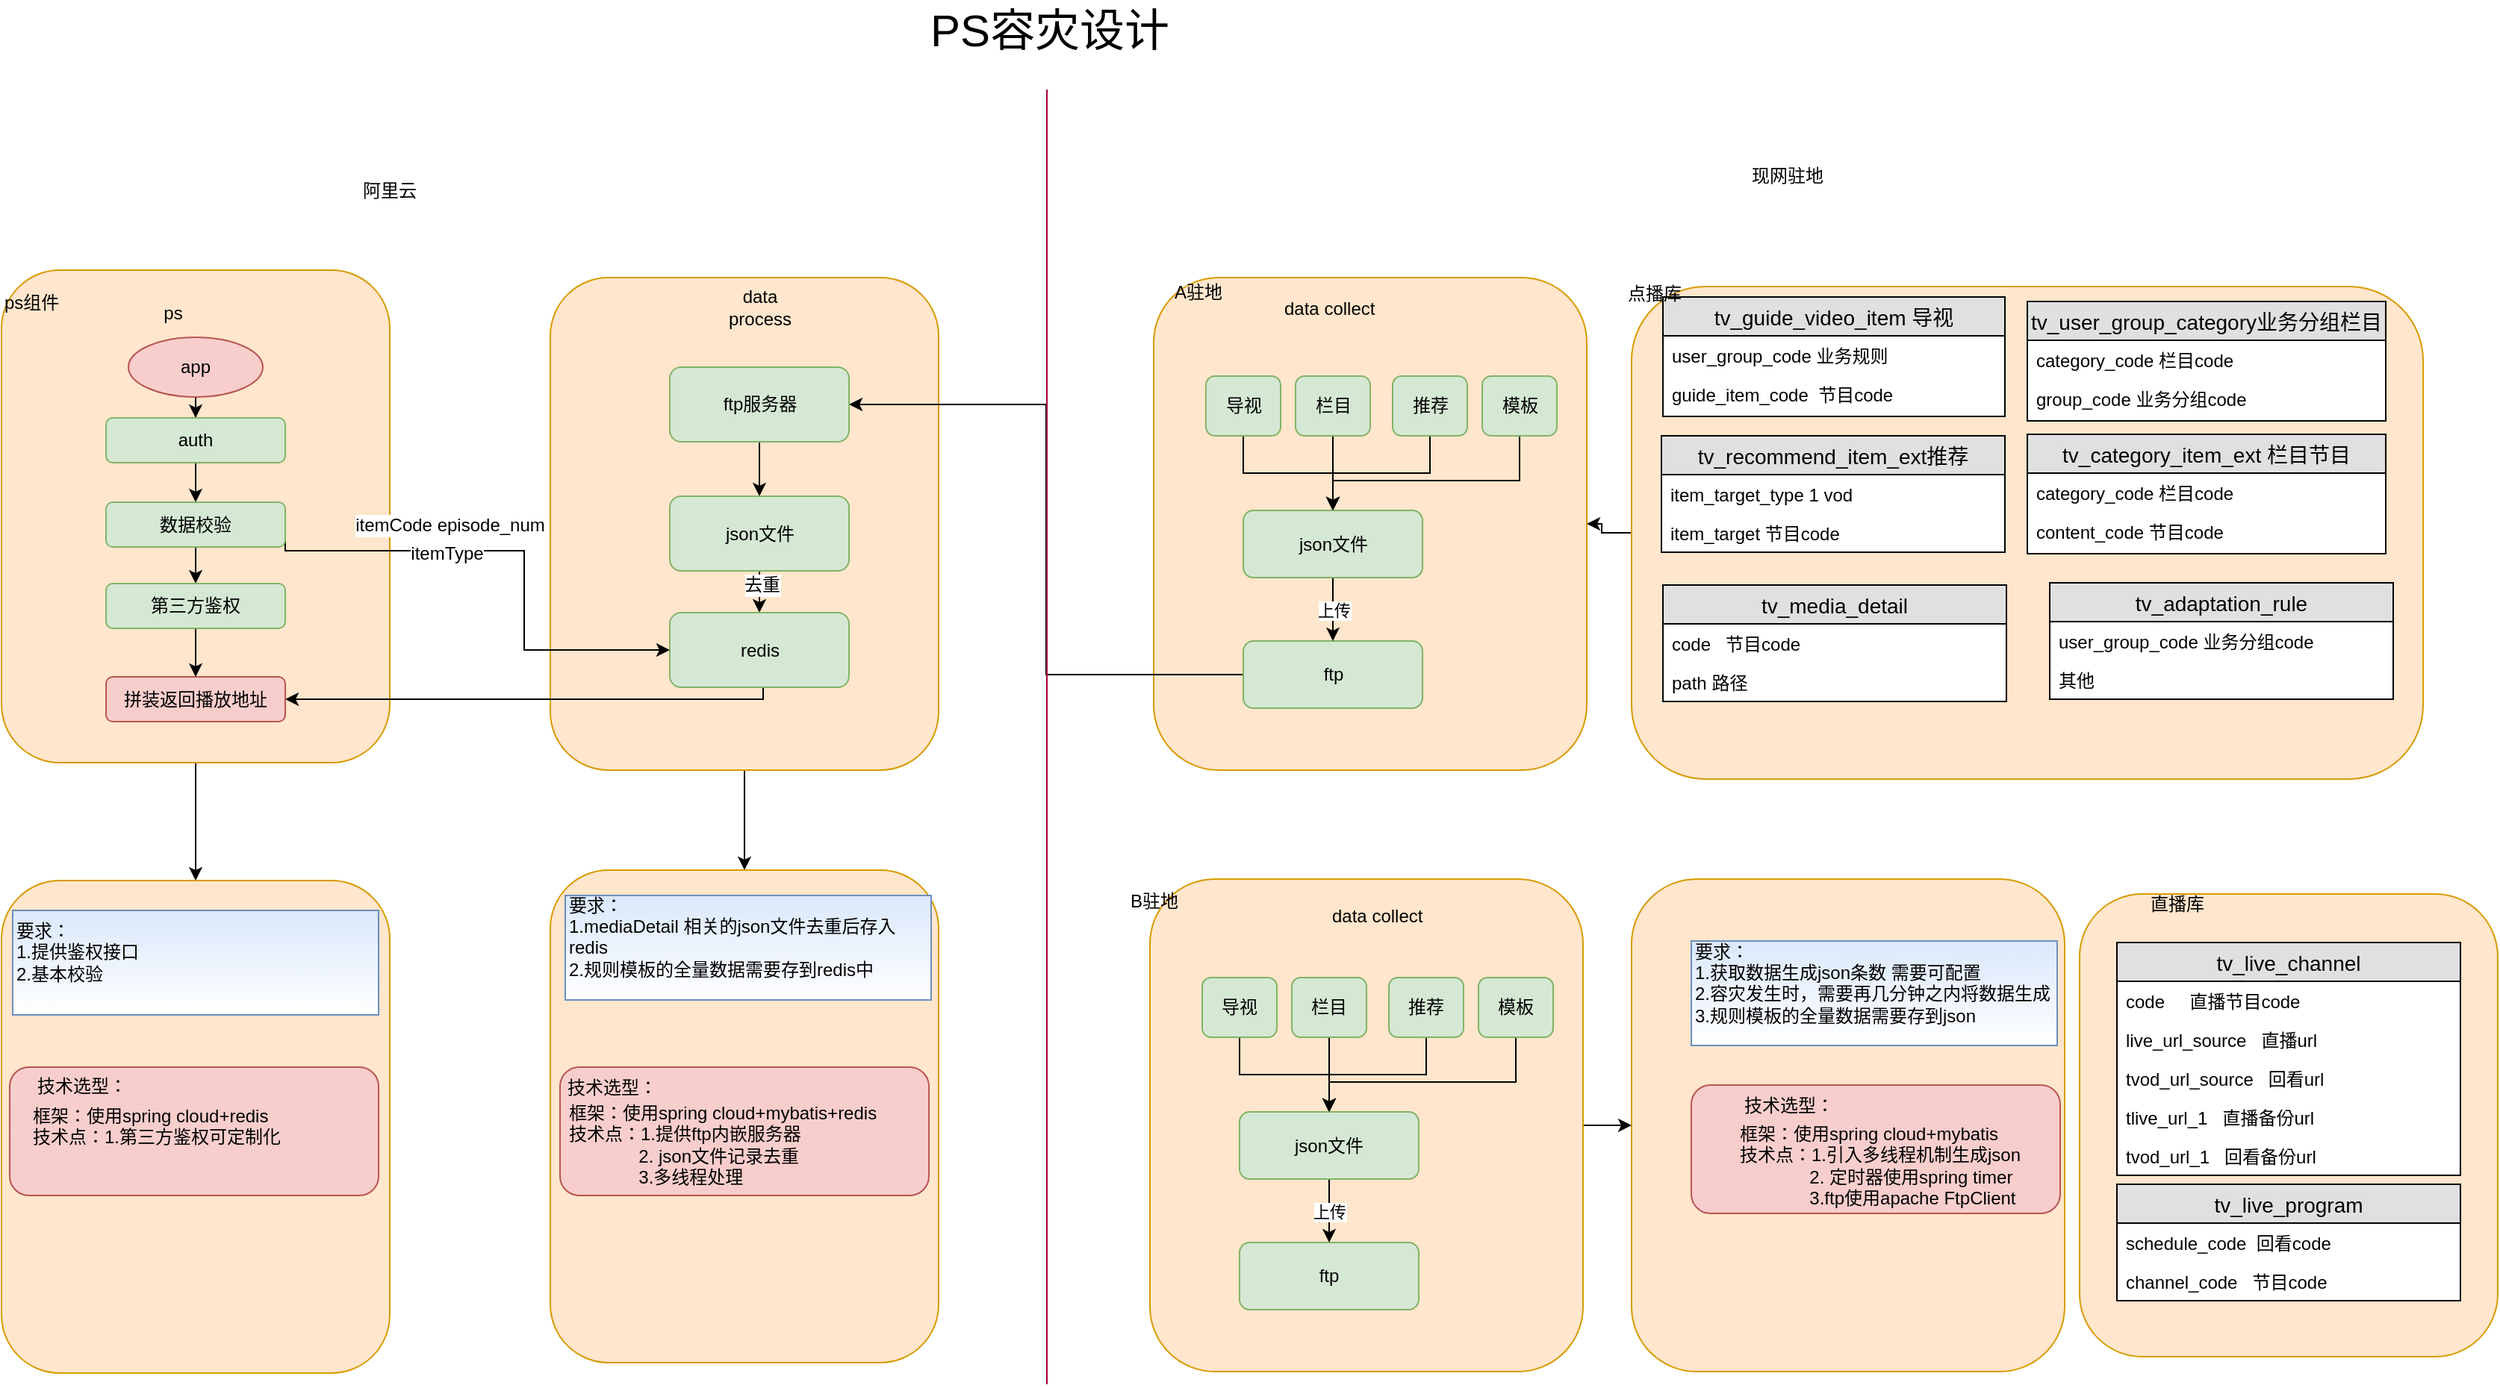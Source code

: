 <mxfile version="10.8.5" type="github"><diagram id="1MIwfOUSFXdBa6dE3gNC" name="Page-1"><mxGraphModel dx="1398" dy="1925" grid="1" gridSize="10" guides="1" tooltips="1" connect="1" arrows="1" fold="1" page="1" pageScale="1" pageWidth="827" pageHeight="1169" math="0" shadow="0"><root><mxCell id="0"/><mxCell id="1" parent="0"/><mxCell id="s4lPzn46mRGyG1zt1KZH-1" style="edgeStyle=orthogonalEdgeStyle;rounded=0;orthogonalLoop=1;jettySize=auto;html=1;entryX=0.5;entryY=0;entryDx=0;entryDy=0;" parent="1" source="jqG08aZkRjdUqQ_b-6PP-2" target="jqG08aZkRjdUqQ_b-6PP-47" edge="1"><mxGeometry relative="1" as="geometry"/></mxCell><mxCell id="jqG08aZkRjdUqQ_b-6PP-2" value="" style="rounded=1;whiteSpace=wrap;html=1;fillColor=#ffe6cc;strokeColor=#d79b00;" parent="1" vertex="1"><mxGeometry x="367.5" y="36" width="260" height="330" as="geometry"/></mxCell><mxCell id="jqG08aZkRjdUqQ_b-6PP-47" value="" style="rounded=1;whiteSpace=wrap;html=1;fillColor=#ffe6cc;strokeColor=#d79b00;" parent="1" vertex="1"><mxGeometry x="367.5" y="433" width="260" height="330" as="geometry"/></mxCell><mxCell id="jqG08aZkRjdUqQ_b-6PP-3" value="" style="rounded=1;whiteSpace=wrap;html=1;fillColor=#ffe6cc;strokeColor=#d79b00;" parent="1" vertex="1"><mxGeometry x="771.5" y="36" width="290" height="330" as="geometry"/></mxCell><mxCell id="jqG08aZkRjdUqQ_b-6PP-99" value="" style="rounded=1;whiteSpace=wrap;html=1;fillColor=#ffe6cc;strokeColor=#d79b00;labelBackgroundColor=#ffffff;" parent="1" vertex="1"><mxGeometry x="1091.5" y="439" width="290" height="330" as="geometry"/></mxCell><mxCell id="Et1Cw8b0PFlMUGfnLnZN-2" value="" style="edgeStyle=orthogonalEdgeStyle;rounded=0;orthogonalLoop=1;jettySize=auto;html=1;" parent="1" source="jqG08aZkRjdUqQ_b-6PP-45" target="jqG08aZkRjdUqQ_b-6PP-3" edge="1"><mxGeometry relative="1" as="geometry"/></mxCell><mxCell id="jqG08aZkRjdUqQ_b-6PP-45" value="" style="rounded=1;whiteSpace=wrap;html=1;fillColor=#ffe6cc;strokeColor=#d79b00;" parent="1" vertex="1"><mxGeometry x="1091.5" y="42" width="530" height="330" as="geometry"/></mxCell><mxCell id="jqG08aZkRjdUqQ_b-6PP-50" value="" style="edgeStyle=orthogonalEdgeStyle;rounded=0;orthogonalLoop=1;jettySize=auto;html=1;" parent="1" source="jqG08aZkRjdUqQ_b-6PP-4" target="jqG08aZkRjdUqQ_b-6PP-49" edge="1"><mxGeometry relative="1" as="geometry"/></mxCell><mxCell id="jqG08aZkRjdUqQ_b-6PP-4" value="" style="rounded=1;whiteSpace=wrap;html=1;fillColor=#ffe6cc;strokeColor=#d79b00;" parent="1" vertex="1"><mxGeometry y="31" width="260" height="330" as="geometry"/></mxCell><mxCell id="jqG08aZkRjdUqQ_b-6PP-49" value="" style="rounded=1;whiteSpace=wrap;html=1;fillColor=#ffe6cc;strokeColor=#d79b00;" parent="1" vertex="1"><mxGeometry y="440" width="260" height="330" as="geometry"/></mxCell><mxCell id="jqG08aZkRjdUqQ_b-6PP-22" style="edgeStyle=orthogonalEdgeStyle;rounded=0;orthogonalLoop=1;jettySize=auto;html=1;entryX=1;entryY=0.5;entryDx=0;entryDy=0;" parent="1" source="jqG08aZkRjdUqQ_b-6PP-5" target="jqG08aZkRjdUqQ_b-6PP-6" edge="1"><mxGeometry relative="1" as="geometry"/></mxCell><mxCell id="jqG08aZkRjdUqQ_b-6PP-5" value="ftp" style="rounded=1;whiteSpace=wrap;html=1;fillColor=#d5e8d4;strokeColor=#82b366;" parent="1" vertex="1"><mxGeometry x="831.5" y="279.5" width="120" height="45" as="geometry"/></mxCell><mxCell id="jqG08aZkRjdUqQ_b-6PP-16" value="" style="edgeStyle=orthogonalEdgeStyle;rounded=0;orthogonalLoop=1;jettySize=auto;html=1;" parent="1" source="jqG08aZkRjdUqQ_b-6PP-6" target="jqG08aZkRjdUqQ_b-6PP-15" edge="1"><mxGeometry relative="1" as="geometry"/></mxCell><mxCell id="jqG08aZkRjdUqQ_b-6PP-6" value="ftp服务器" style="rounded=1;whiteSpace=wrap;html=1;fillColor=#d5e8d4;strokeColor=#82b366;" parent="1" vertex="1"><mxGeometry x="447.5" y="96" width="120" height="50" as="geometry"/></mxCell><mxCell id="jqG08aZkRjdUqQ_b-6PP-19" value="" style="edgeStyle=orthogonalEdgeStyle;rounded=0;orthogonalLoop=1;jettySize=auto;html=1;" parent="1" source="jqG08aZkRjdUqQ_b-6PP-15" target="jqG08aZkRjdUqQ_b-6PP-11" edge="1"><mxGeometry relative="1" as="geometry"/></mxCell><mxCell id="Et1Cw8b0PFlMUGfnLnZN-16" value="去重" style="text;html=1;resizable=0;points=[];align=center;verticalAlign=middle;labelBackgroundColor=#ffffff;" parent="jqG08aZkRjdUqQ_b-6PP-19" vertex="1" connectable="0"><mxGeometry x="0.114" y="-2" relative="1" as="geometry"><mxPoint x="-1" y="-2" as="offset"/></mxGeometry></mxCell><mxCell id="jqG08aZkRjdUqQ_b-6PP-15" value="json文件" style="rounded=1;whiteSpace=wrap;html=1;fillColor=#d5e8d4;strokeColor=#82b366;" parent="1" vertex="1"><mxGeometry x="447.5" y="182.5" width="120" height="50" as="geometry"/></mxCell><mxCell id="Et1Cw8b0PFlMUGfnLnZN-28" style="edgeStyle=orthogonalEdgeStyle;rounded=0;orthogonalLoop=1;jettySize=auto;html=1;entryX=1;entryY=0.5;entryDx=0;entryDy=0;" parent="1" source="jqG08aZkRjdUqQ_b-6PP-11" target="Et1Cw8b0PFlMUGfnLnZN-26" edge="1"><mxGeometry relative="1" as="geometry"><Array as="points"><mxPoint x="510" y="319"/></Array></mxGeometry></mxCell><mxCell id="jqG08aZkRjdUqQ_b-6PP-11" value="redis" style="rounded=1;whiteSpace=wrap;html=1;fillColor=#d5e8d4;strokeColor=#82b366;" parent="1" vertex="1"><mxGeometry x="447.5" y="260.5" width="120" height="50" as="geometry"/></mxCell><mxCell id="jqG08aZkRjdUqQ_b-6PP-8" value="data process" style="text;html=1;strokeColor=none;fillColor=none;align=center;verticalAlign=middle;whiteSpace=wrap;rounded=0;" parent="1" vertex="1"><mxGeometry x="477.5" y="46" width="60" height="20" as="geometry"/></mxCell><mxCell id="jqG08aZkRjdUqQ_b-6PP-9" value="A驻地" style="text;html=1;strokeColor=none;fillColor=none;align=center;verticalAlign=middle;whiteSpace=wrap;rounded=0;" parent="1" vertex="1"><mxGeometry x="763.5" y="36" width="75" height="20" as="geometry"/></mxCell><mxCell id="jqG08aZkRjdUqQ_b-6PP-10" value="ps" style="text;html=1;strokeColor=none;fillColor=none;align=center;verticalAlign=middle;whiteSpace=wrap;rounded=0;" parent="1" vertex="1"><mxGeometry x="90" y="50" width="50" height="20" as="geometry"/></mxCell><mxCell id="jqG08aZkRjdUqQ_b-6PP-27" style="edgeStyle=orthogonalEdgeStyle;rounded=0;orthogonalLoop=1;jettySize=auto;html=1;" parent="1" source="jqG08aZkRjdUqQ_b-6PP-23" target="jqG08aZkRjdUqQ_b-6PP-26" edge="1"><mxGeometry relative="1" as="geometry"/></mxCell><mxCell id="jqG08aZkRjdUqQ_b-6PP-23" value="导视" style="rounded=1;whiteSpace=wrap;html=1;fillColor=#d5e8d4;strokeColor=#82b366;" parent="1" vertex="1"><mxGeometry x="806.5" y="102" width="50" height="40" as="geometry"/></mxCell><mxCell id="jqG08aZkRjdUqQ_b-6PP-28" value="" style="edgeStyle=orthogonalEdgeStyle;rounded=0;orthogonalLoop=1;jettySize=auto;html=1;" parent="1" source="jqG08aZkRjdUqQ_b-6PP-24" target="jqG08aZkRjdUqQ_b-6PP-26" edge="1"><mxGeometry relative="1" as="geometry"/></mxCell><mxCell id="jqG08aZkRjdUqQ_b-6PP-24" value="栏目" style="rounded=1;whiteSpace=wrap;html=1;fillColor=#d5e8d4;strokeColor=#82b366;" parent="1" vertex="1"><mxGeometry x="866.5" y="102" width="50" height="40" as="geometry"/></mxCell><mxCell id="jqG08aZkRjdUqQ_b-6PP-29" style="edgeStyle=orthogonalEdgeStyle;rounded=0;orthogonalLoop=1;jettySize=auto;html=1;entryX=0.5;entryY=0;entryDx=0;entryDy=0;" parent="1" source="jqG08aZkRjdUqQ_b-6PP-25" target="jqG08aZkRjdUqQ_b-6PP-26" edge="1"><mxGeometry relative="1" as="geometry"/></mxCell><mxCell id="jqG08aZkRjdUqQ_b-6PP-25" value="推荐" style="rounded=1;whiteSpace=wrap;html=1;fillColor=#d5e8d4;strokeColor=#82b366;" parent="1" vertex="1"><mxGeometry x="931.5" y="102" width="50" height="40" as="geometry"/></mxCell><mxCell id="jqG08aZkRjdUqQ_b-6PP-34" value="上传" style="edgeStyle=orthogonalEdgeStyle;rounded=0;orthogonalLoop=1;jettySize=auto;html=1;entryX=0.5;entryY=0;entryDx=0;entryDy=0;" parent="1" source="jqG08aZkRjdUqQ_b-6PP-26" target="jqG08aZkRjdUqQ_b-6PP-5" edge="1"><mxGeometry relative="1" as="geometry"/></mxCell><mxCell id="jqG08aZkRjdUqQ_b-6PP-26" value="json文件" style="rounded=1;whiteSpace=wrap;html=1;fillColor=#d5e8d4;strokeColor=#82b366;" parent="1" vertex="1"><mxGeometry x="831.5" y="192" width="120" height="45" as="geometry"/></mxCell><mxCell id="jqG08aZkRjdUqQ_b-6PP-41" style="edgeStyle=orthogonalEdgeStyle;rounded=0;orthogonalLoop=1;jettySize=auto;html=1;" parent="1" source="jqG08aZkRjdUqQ_b-6PP-38" target="jqG08aZkRjdUqQ_b-6PP-40" edge="1"><mxGeometry relative="1" as="geometry"/></mxCell><mxCell id="jqG08aZkRjdUqQ_b-6PP-38" value="app" style="ellipse;whiteSpace=wrap;html=1;fillColor=#f8cecc;strokeColor=#b85450;" parent="1" vertex="1"><mxGeometry x="85" y="76" width="90" height="40" as="geometry"/></mxCell><mxCell id="Et1Cw8b0PFlMUGfnLnZN-24" value="" style="edgeStyle=orthogonalEdgeStyle;rounded=0;orthogonalLoop=1;jettySize=auto;html=1;" parent="1" source="jqG08aZkRjdUqQ_b-6PP-40" target="Et1Cw8b0PFlMUGfnLnZN-23" edge="1"><mxGeometry relative="1" as="geometry"/></mxCell><mxCell id="jqG08aZkRjdUqQ_b-6PP-40" value="auth" style="rounded=1;whiteSpace=wrap;html=1;fillColor=#d5e8d4;strokeColor=#82b366;" parent="1" vertex="1"><mxGeometry x="70" y="130" width="120" height="30" as="geometry"/></mxCell><mxCell id="Et1Cw8b0PFlMUGfnLnZN-25" value="" style="edgeStyle=orthogonalEdgeStyle;rounded=0;orthogonalLoop=1;jettySize=auto;html=1;entryX=0;entryY=0.5;entryDx=0;entryDy=0;exitX=1;exitY=0.5;exitDx=0;exitDy=0;" parent="1" source="Et1Cw8b0PFlMUGfnLnZN-23" target="jqG08aZkRjdUqQ_b-6PP-11" edge="1"><mxGeometry relative="1" as="geometry"><Array as="points"><mxPoint x="350" y="219"/></Array></mxGeometry></mxCell><mxCell id="Et1Cw8b0PFlMUGfnLnZN-29" value="itemCode&amp;nbsp;&lt;span&gt;episode_num&lt;/span&gt;" style="text;html=1;resizable=0;points=[];align=center;verticalAlign=middle;labelBackgroundColor=#ffffff;" parent="Et1Cw8b0PFlMUGfnLnZN-25" vertex="1" connectable="0"><mxGeometry x="-0.255" y="-2" relative="1" as="geometry"><mxPoint y="-19.5" as="offset"/></mxGeometry></mxCell><mxCell id="Et1Cw8b0PFlMUGfnLnZN-37" value="itemType" style="text;html=1;resizable=0;points=[];align=center;verticalAlign=middle;labelBackgroundColor=#ffffff;" parent="Et1Cw8b0PFlMUGfnLnZN-25" vertex="1" connectable="0"><mxGeometry x="-0.268" y="-2" relative="1" as="geometry"><mxPoint as="offset"/></mxGeometry></mxCell><mxCell id="Et1Cw8b0PFlMUGfnLnZN-35" style="edgeStyle=orthogonalEdgeStyle;rounded=0;orthogonalLoop=1;jettySize=auto;html=1;entryX=0.5;entryY=0;entryDx=0;entryDy=0;" parent="1" source="Et1Cw8b0PFlMUGfnLnZN-23" target="Et1Cw8b0PFlMUGfnLnZN-33" edge="1"><mxGeometry relative="1" as="geometry"/></mxCell><mxCell id="Et1Cw8b0PFlMUGfnLnZN-23" value="数据校验" style="rounded=1;whiteSpace=wrap;html=1;fillColor=#d5e8d4;strokeColor=#82b366;" parent="1" vertex="1"><mxGeometry x="70" y="186.5" width="120" height="30" as="geometry"/></mxCell><mxCell id="Et1Cw8b0PFlMUGfnLnZN-26" value="拼装返回播放地址" style="rounded=1;whiteSpace=wrap;html=1;fillColor=#f8cecc;strokeColor=#b85450;" parent="1" vertex="1"><mxGeometry x="70" y="303.5" width="120" height="30" as="geometry"/></mxCell><mxCell id="jqG08aZkRjdUqQ_b-6PP-44" style="edgeStyle=orthogonalEdgeStyle;rounded=0;orthogonalLoop=1;jettySize=auto;html=1;" parent="1" source="jqG08aZkRjdUqQ_b-6PP-43" edge="1"><mxGeometry relative="1" as="geometry"><mxPoint x="891.5" y="192" as="targetPoint"/><Array as="points"><mxPoint x="1016.5" y="172"/><mxPoint x="891.5" y="172"/></Array></mxGeometry></mxCell><mxCell id="jqG08aZkRjdUqQ_b-6PP-43" value="模板" style="rounded=1;whiteSpace=wrap;html=1;fillColor=#d5e8d4;strokeColor=#82b366;" parent="1" vertex="1"><mxGeometry x="991.5" y="102" width="50" height="40" as="geometry"/></mxCell><mxCell id="jqG08aZkRjdUqQ_b-6PP-53" value="&lt;pre&gt;&lt;br&gt;&lt;/pre&gt;" style="text;html=1;strokeColor=none;fillColor=none;align=center;verticalAlign=middle;whiteSpace=wrap;rounded=0;" parent="1" vertex="1"><mxGeometry x="1206.5" y="102" width="40" height="20" as="geometry"/></mxCell><mxCell id="jqG08aZkRjdUqQ_b-6PP-57" value="tv_guide_video_item 导视" style="swimlane;fontStyle=0;childLayout=stackLayout;horizontal=1;startSize=26;fillColor=#e0e0e0;horizontalStack=0;resizeParent=1;resizeParentMax=0;resizeLast=0;collapsible=1;marginBottom=0;swimlaneFillColor=#ffffff;align=center;fontSize=14;" parent="1" vertex="1"><mxGeometry x="1112.5" y="49" width="229" height="80" as="geometry"/></mxCell><mxCell id="jqG08aZkRjdUqQ_b-6PP-58" value="user_group_code 业务规则" style="text;strokeColor=none;fillColor=none;spacingLeft=4;spacingRight=4;overflow=hidden;rotatable=0;points=[[0,0.5],[1,0.5]];portConstraint=eastwest;fontSize=12;" parent="jqG08aZkRjdUqQ_b-6PP-57" vertex="1"><mxGeometry y="26" width="229" height="26" as="geometry"/></mxCell><mxCell id="jqG08aZkRjdUqQ_b-6PP-59" value="guide_item_code  节目code" style="text;strokeColor=none;fillColor=none;spacingLeft=4;spacingRight=4;overflow=hidden;rotatable=0;points=[[0,0.5],[1,0.5]];portConstraint=eastwest;fontSize=12;" parent="jqG08aZkRjdUqQ_b-6PP-57" vertex="1"><mxGeometry y="52" width="229" height="28" as="geometry"/></mxCell><mxCell id="jqG08aZkRjdUqQ_b-6PP-83" value="tv_recommend_item_ext推荐" style="swimlane;fontStyle=0;childLayout=stackLayout;horizontal=1;startSize=26;fillColor=#e0e0e0;horizontalStack=0;resizeParent=1;resizeParentMax=0;resizeLast=0;collapsible=1;marginBottom=0;swimlaneFillColor=#ffffff;align=center;fontSize=14;" parent="1" vertex="1"><mxGeometry x="1111.5" y="142" width="230" height="78" as="geometry"/></mxCell><mxCell id="jqG08aZkRjdUqQ_b-6PP-84" value="item_target_type 1 vod" style="text;strokeColor=none;fillColor=none;spacingLeft=4;spacingRight=4;overflow=hidden;rotatable=0;points=[[0,0.5],[1,0.5]];portConstraint=eastwest;fontSize=12;" parent="jqG08aZkRjdUqQ_b-6PP-83" vertex="1"><mxGeometry y="26" width="230" height="26" as="geometry"/></mxCell><mxCell id="jqG08aZkRjdUqQ_b-6PP-85" value="item_target 节目code" style="text;strokeColor=none;fillColor=none;spacingLeft=4;spacingRight=4;overflow=hidden;rotatable=0;points=[[0,0.5],[1,0.5]];portConstraint=eastwest;fontSize=12;" parent="jqG08aZkRjdUqQ_b-6PP-83" vertex="1"><mxGeometry y="52" width="230" height="26" as="geometry"/></mxCell><mxCell id="jqG08aZkRjdUqQ_b-6PP-87" value="tv_user_group_category业务分组栏目" style="swimlane;fontStyle=0;childLayout=stackLayout;horizontal=1;startSize=26;fillColor=#e0e0e0;horizontalStack=0;resizeParent=1;resizeParentMax=0;resizeLast=0;collapsible=1;marginBottom=0;swimlaneFillColor=#ffffff;align=center;fontSize=14;" parent="1" vertex="1"><mxGeometry x="1356.5" y="52" width="240" height="80" as="geometry"/></mxCell><mxCell id="jqG08aZkRjdUqQ_b-6PP-88" value="category_code 栏目code" style="text;strokeColor=none;fillColor=none;spacingLeft=4;spacingRight=4;overflow=hidden;rotatable=0;points=[[0,0.5],[1,0.5]];portConstraint=eastwest;fontSize=12;" parent="jqG08aZkRjdUqQ_b-6PP-87" vertex="1"><mxGeometry y="26" width="240" height="26" as="geometry"/></mxCell><mxCell id="jqG08aZkRjdUqQ_b-6PP-89" value="group_code 业务分组code" style="text;strokeColor=none;fillColor=none;spacingLeft=4;spacingRight=4;overflow=hidden;rotatable=0;points=[[0,0.5],[1,0.5]];portConstraint=eastwest;fontSize=12;" parent="jqG08aZkRjdUqQ_b-6PP-87" vertex="1"><mxGeometry y="52" width="240" height="28" as="geometry"/></mxCell><mxCell id="jqG08aZkRjdUqQ_b-6PP-90" value="tv_category_item_ext 栏目节目" style="swimlane;fontStyle=0;childLayout=stackLayout;horizontal=1;startSize=26;fillColor=#e0e0e0;horizontalStack=0;resizeParent=1;resizeParentMax=0;resizeLast=0;collapsible=1;marginBottom=0;swimlaneFillColor=#ffffff;align=center;fontSize=14;" parent="1" vertex="1"><mxGeometry x="1356.5" y="141" width="240" height="80" as="geometry"/></mxCell><mxCell id="jqG08aZkRjdUqQ_b-6PP-91" value="category_code 栏目code" style="text;strokeColor=none;fillColor=none;spacingLeft=4;spacingRight=4;overflow=hidden;rotatable=0;points=[[0,0.5],[1,0.5]];portConstraint=eastwest;fontSize=12;" parent="jqG08aZkRjdUqQ_b-6PP-90" vertex="1"><mxGeometry y="26" width="240" height="26" as="geometry"/></mxCell><mxCell id="jqG08aZkRjdUqQ_b-6PP-92" value="content_code 节目code" style="text;strokeColor=none;fillColor=none;spacingLeft=4;spacingRight=4;overflow=hidden;rotatable=0;points=[[0,0.5],[1,0.5]];portConstraint=eastwest;fontSize=12;" parent="jqG08aZkRjdUqQ_b-6PP-90" vertex="1"><mxGeometry y="52" width="240" height="28" as="geometry"/></mxCell><mxCell id="jqG08aZkRjdUqQ_b-6PP-93" value="tv_media_detail" style="swimlane;fontStyle=0;childLayout=stackLayout;horizontal=1;startSize=26;fillColor=#e0e0e0;horizontalStack=0;resizeParent=1;resizeParentMax=0;resizeLast=0;collapsible=1;marginBottom=0;swimlaneFillColor=#ffffff;align=center;fontSize=14;" parent="1" vertex="1"><mxGeometry x="1112.5" y="242" width="230" height="78" as="geometry"/></mxCell><mxCell id="jqG08aZkRjdUqQ_b-6PP-94" value="code   节目code" style="text;strokeColor=none;fillColor=none;spacingLeft=4;spacingRight=4;overflow=hidden;rotatable=0;points=[[0,0.5],[1,0.5]];portConstraint=eastwest;fontSize=12;" parent="jqG08aZkRjdUqQ_b-6PP-93" vertex="1"><mxGeometry y="26" width="230" height="26" as="geometry"/></mxCell><mxCell id="jqG08aZkRjdUqQ_b-6PP-95" value="path 路径" style="text;strokeColor=none;fillColor=none;spacingLeft=4;spacingRight=4;overflow=hidden;rotatable=0;points=[[0,0.5],[1,0.5]];portConstraint=eastwest;fontSize=12;" parent="jqG08aZkRjdUqQ_b-6PP-93" vertex="1"><mxGeometry y="52" width="230" height="26" as="geometry"/></mxCell><mxCell id="jqG08aZkRjdUqQ_b-6PP-96" value="tv_adaptation_rule" style="swimlane;fontStyle=0;childLayout=stackLayout;horizontal=1;startSize=26;fillColor=#e0e0e0;horizontalStack=0;resizeParent=1;resizeParentMax=0;resizeLast=0;collapsible=1;marginBottom=0;swimlaneFillColor=#ffffff;align=center;fontSize=14;" parent="1" vertex="1"><mxGeometry x="1371.5" y="240.5" width="230" height="78" as="geometry"/></mxCell><mxCell id="jqG08aZkRjdUqQ_b-6PP-97" value="user_group_code 业务分组code" style="text;strokeColor=none;fillColor=none;spacingLeft=4;spacingRight=4;overflow=hidden;rotatable=0;points=[[0,0.5],[1,0.5]];portConstraint=eastwest;fontSize=12;" parent="jqG08aZkRjdUqQ_b-6PP-96" vertex="1"><mxGeometry y="26" width="230" height="26" as="geometry"/></mxCell><mxCell id="jqG08aZkRjdUqQ_b-6PP-98" value="其他" style="text;strokeColor=none;fillColor=none;spacingLeft=4;spacingRight=4;overflow=hidden;rotatable=0;points=[[0,0.5],[1,0.5]];portConstraint=eastwest;fontSize=12;" parent="jqG08aZkRjdUqQ_b-6PP-96" vertex="1"><mxGeometry y="52" width="230" height="26" as="geometry"/></mxCell><mxCell id="Et1Cw8b0PFlMUGfnLnZN-3" value="&lt;div style=&quot;text-align: left&quot;&gt;&lt;span&gt;&lt;span id=&quot;pos_placeholder&quot; style=&quot;width: 0px ; height: 0px ; visibility: hidden ; margin: 0px ; padding: 0px&quot;&gt;&lt;/span&gt;&lt;span id=&quot;pos_placeholder&quot; style=&quot;width: 0px ; height: 0px ; visibility: hidden ; margin: 0px ; padding: 0px&quot;&gt;&lt;/span&gt;要求：&lt;/span&gt;&lt;/div&gt;&lt;div style=&quot;text-align: left&quot;&gt;&lt;span&gt;1.获取数据生成json条数 需要可配置&lt;/span&gt;&lt;/div&gt;&lt;div style=&quot;text-align: left&quot;&gt;&lt;span&gt;2.容灾发生时，需要再几分钟之内将数据生成&lt;/span&gt;&lt;/div&gt;&lt;div style=&quot;text-align: left&quot;&gt;&lt;span&gt;3.规则模板的全量数据需要存到json&lt;/span&gt;&lt;/div&gt;&lt;div style=&quot;text-align: left&quot;&gt;&lt;span&gt;&lt;br&gt;&lt;/span&gt;&lt;/div&gt;" style="text;html=1;strokeColor=#6c8ebf;fillColor=#dae8fc;align=left;verticalAlign=middle;whiteSpace=wrap;rounded=0;gradientColor=#ffffff;" parent="1" vertex="1"><mxGeometry x="1131.5" y="480.5" width="245" height="70" as="geometry"/></mxCell><mxCell id="Et1Cw8b0PFlMUGfnLnZN-7" value="&lt;div style=&quot;text-align: left&quot;&gt;&lt;span&gt;&lt;span id=&quot;pos_placeholder&quot; style=&quot;width: 0px ; height: 0px ; visibility: hidden ; margin: 0px ; padding: 0px&quot;&gt;&lt;/span&gt;&lt;span id=&quot;pos_placeholder&quot; style=&quot;width: 0px ; height: 0px ; visibility: hidden ; margin: 0px ; padding: 0px&quot;&gt;&lt;/span&gt;&lt;span id=&quot;pos_placeholder&quot; style=&quot;width: 0px ; height: 0px ; visibility: hidden ; margin: 0px ; padding: 0px&quot;&gt;&lt;/span&gt;要&lt;span id=&quot;pos_placeholder&quot; style=&quot;width: 0px ; height: 0px ; visibility: hidden ; margin: 0px ; padding: 0px&quot;&gt;&lt;/span&gt;&lt;span id=&quot;pos_placeholder&quot; style=&quot;width: 0px ; height: 0px ; visibility: hidden ; margin: 0px ; padding: 0px&quot;&gt;&lt;/span&gt;求：&lt;/span&gt;&lt;/div&gt;&lt;div style=&quot;text-align: left&quot;&gt;&lt;span&gt;1.mediaDetail 相关的json文件去重后存入redis&lt;/span&gt;&lt;/div&gt;&lt;div style=&quot;text-align: left&quot;&gt;&lt;span&gt;2.规则模板的全量数据需要存到redis中&lt;/span&gt;&lt;/div&gt;&lt;div style=&quot;text-align: left&quot;&gt;&lt;span&gt;&lt;br&gt;&lt;/span&gt;&lt;/div&gt;" style="text;html=1;strokeColor=#6c8ebf;fillColor=#dae8fc;align=left;verticalAlign=middle;whiteSpace=wrap;rounded=0;gradientColor=#ffffff;" parent="1" vertex="1"><mxGeometry x="377.5" y="450" width="245" height="70" as="geometry"/></mxCell><mxCell id="Et1Cw8b0PFlMUGfnLnZN-9" value="&lt;div style=&quot;text-align: justify&quot;&gt;&lt;br&gt;&lt;/div&gt;" style="rounded=1;whiteSpace=wrap;html=1;align=left;fillColor=#f8cecc;strokeColor=#b85450;" parent="1" vertex="1"><mxGeometry x="374" y="565" width="247" height="86" as="geometry"/></mxCell><mxCell id="Et1Cw8b0PFlMUGfnLnZN-10" value="技术选型：" style="text;html=1;strokeColor=none;fillColor=none;align=center;verticalAlign=middle;whiteSpace=wrap;rounded=0;" parent="1" vertex="1"><mxGeometry x="374" y="571" width="70" height="16" as="geometry"/></mxCell><mxCell id="Et1Cw8b0PFlMUGfnLnZN-11" value="&lt;span id=&quot;pos_placeholder&quot; style=&quot;width: 0px ; height: 0px ; visibility: hidden ; margin: 0px ; padding: 0px&quot;&gt;&lt;/span&gt;&lt;span id=&quot;pos_placeholder&quot; style=&quot;width: 0px ; height: 0px ; visibility: hidden ; margin: 0px ; padding: 0px&quot;&gt;&lt;/span&gt;&lt;span id=&quot;pos_placeholder&quot; style=&quot;width: 0px ; height: 0px ; visibility: hidden ; margin: 0px ; padding: 0px&quot;&gt;&lt;/span&gt;&lt;span id=&quot;pos_placeholder&quot; style=&quot;width: 0px ; height: 0px ; visibility: hidden ; margin: 0px ; padding: 0px&quot;&gt;&lt;/span&gt;&lt;span id=&quot;pos_placeholder&quot; style=&quot;width: 0px ; height: 0px ; visibility: hidden ; margin: 0px ; padding: 0px&quot;&gt;&lt;/span&gt;框架：使用spring cloud+mybatis+redis&amp;nbsp;&amp;nbsp;&lt;br&gt;技术点：1.提供ftp内嵌服务器&lt;br&gt;&amp;nbsp; &amp;nbsp; &amp;nbsp; &amp;nbsp; &amp;nbsp; &amp;nbsp; &amp;nbsp; 2. json文件记录去重&lt;br&gt;&amp;nbsp; &amp;nbsp; &amp;nbsp; &amp;nbsp; &amp;nbsp; &amp;nbsp; &amp;nbsp; 3.多线程处理&lt;br&gt;" style="text;html=1;strokeColor=none;fillColor=none;align=left;verticalAlign=middle;whiteSpace=wrap;rounded=0;" parent="1" vertex="1"><mxGeometry x="377.5" y="589" width="220" height="55" as="geometry"/></mxCell><mxCell id="Et1Cw8b0PFlMUGfnLnZN-13" value="&lt;div style=&quot;text-align: justify&quot;&gt;&lt;br&gt;&lt;/div&gt;" style="rounded=1;whiteSpace=wrap;html=1;align=left;fillColor=#f8cecc;strokeColor=#b85450;" parent="1" vertex="1"><mxGeometry x="1131.5" y="577" width="247" height="86" as="geometry"/></mxCell><mxCell id="Et1Cw8b0PFlMUGfnLnZN-14" value="技术选型：" style="text;html=1;strokeColor=none;fillColor=none;align=center;verticalAlign=middle;whiteSpace=wrap;rounded=0;" parent="1" vertex="1"><mxGeometry x="1161.5" y="582.5" width="70" height="16" as="geometry"/></mxCell><mxCell id="Et1Cw8b0PFlMUGfnLnZN-15" value="&lt;span id=&quot;pos_placeholder&quot; style=&quot;width: 0px ; height: 0px ; visibility: hidden ; margin: 0px ; padding: 0px&quot;&gt;&lt;/span&gt;框架：使用spring cloud+mybatis&amp;nbsp;&amp;nbsp;&lt;br&gt;技术点：1.引入多线程机制生成json&lt;br&gt;&amp;nbsp; &amp;nbsp; &amp;nbsp; &amp;nbsp; &amp;nbsp; &amp;nbsp; &amp;nbsp; 2. 定时器使用spring timer&lt;br&gt;&amp;nbsp; &amp;nbsp; &amp;nbsp; &amp;nbsp; &amp;nbsp; &amp;nbsp; &amp;nbsp; 3.ftp使用apache FtpClient&lt;br&gt;" style="text;html=1;strokeColor=none;fillColor=none;align=left;verticalAlign=middle;whiteSpace=wrap;rounded=0;" parent="1" vertex="1"><mxGeometry x="1161.5" y="603.5" width="220" height="55" as="geometry"/></mxCell><mxCell id="Et1Cw8b0PFlMUGfnLnZN-17" value="&lt;div style=&quot;text-align: left&quot;&gt;&lt;span&gt;&lt;span id=&quot;pos_placeholder&quot; style=&quot;width: 0px ; height: 0px ; visibility: hidden ; margin: 0px ; padding: 0px&quot;&gt;&lt;/span&gt;&lt;span id=&quot;pos_placeholder&quot; style=&quot;width: 0px ; height: 0px ; visibility: hidden ; margin: 0px ; padding: 0px&quot;&gt;&lt;/span&gt;&lt;span id=&quot;pos_placeholder&quot; style=&quot;width: 0px ; height: 0px ; visibility: hidden ; margin: 0px ; padding: 0px&quot;&gt;&lt;/span&gt;&lt;span id=&quot;pos_placeholder&quot; style=&quot;width: 0px ; height: 0px ; visibility: hidden ; margin: 0px ; padding: 0px&quot;&gt;&lt;/span&gt;要&lt;span id=&quot;pos_placeholder&quot; style=&quot;width: 0px ; height: 0px ; visibility: hidden ; margin: 0px ; padding: 0px&quot;&gt;&lt;/span&gt;&lt;span id=&quot;pos_placeholder&quot; style=&quot;width: 0px ; height: 0px ; visibility: hidden ; margin: 0px ; padding: 0px&quot;&gt;&lt;/span&gt;求：&lt;/span&gt;&lt;/div&gt;&lt;div style=&quot;text-align: left&quot;&gt;&lt;span&gt;1.&lt;span id=&quot;pos_placeholder&quot; style=&quot;width: 0px ; height: 0px ; visibility: hidden ; margin: 0px ; padding: 0px&quot;&gt;&lt;/span&gt;提供鉴权接口&lt;/span&gt;&lt;/div&gt;&lt;div style=&quot;text-align: left&quot;&gt;&lt;span&gt;2.基本校验&lt;/span&gt;&lt;/div&gt;&lt;div style=&quot;text-align: left&quot;&gt;&lt;span&gt;&lt;br&gt;&lt;/span&gt;&lt;/div&gt;" style="text;html=1;strokeColor=#6c8ebf;fillColor=#dae8fc;align=left;verticalAlign=middle;whiteSpace=wrap;rounded=0;gradientColor=#ffffff;" parent="1" vertex="1"><mxGeometry x="7.5" y="460" width="245" height="70" as="geometry"/></mxCell><mxCell id="Et1Cw8b0PFlMUGfnLnZN-30" value="&lt;div style=&quot;text-align: justify&quot;&gt;&lt;br&gt;&lt;/div&gt;" style="rounded=1;whiteSpace=wrap;html=1;align=left;fillColor=#f8cecc;strokeColor=#b85450;" parent="1" vertex="1"><mxGeometry x="5.5" y="565" width="247" height="86" as="geometry"/></mxCell><mxCell id="Et1Cw8b0PFlMUGfnLnZN-31" value="技术选型：" style="text;html=1;strokeColor=none;fillColor=none;align=center;verticalAlign=middle;whiteSpace=wrap;rounded=0;" parent="1" vertex="1"><mxGeometry x="19" y="570" width="70" height="16" as="geometry"/></mxCell><mxCell id="Et1Cw8b0PFlMUGfnLnZN-32" value="&lt;span id=&quot;pos_placeholder&quot; style=&quot;width: 0px ; height: 0px ; visibility: hidden ; margin: 0px ; padding: 0px&quot;&gt;&lt;/span&gt;&lt;span id=&quot;pos_placeholder&quot; style=&quot;width: 0px ; height: 0px ; visibility: hidden ; margin: 0px ; padding: 0px&quot;&gt;&lt;/span&gt;&lt;span id=&quot;pos_placeholder&quot; style=&quot;width: 0px ; height: 0px ; visibility: hidden ; margin: 0px ; padding: 0px&quot;&gt;&lt;/span&gt;&lt;span id=&quot;pos_placeholder&quot; style=&quot;width: 0px ; height: 0px ; visibility: hidden ; margin: 0px ; padding: 0px&quot;&gt;&lt;/span&gt;&lt;span id=&quot;pos_placeholder&quot; style=&quot;width: 0px ; height: 0px ; visibility: hidden ; margin: 0px ; padding: 0px&quot;&gt;&lt;/span&gt;&lt;span id=&quot;pos_placeholder&quot; style=&quot;width: 0px ; height: 0px ; visibility: hidden ; margin: 0px ; padding: 0px&quot;&gt;&lt;/span&gt;框架：使用spring cloud+redis&amp;nbsp;&amp;nbsp;&lt;br&gt;技术点：1.第三方鉴权可定制化&lt;br&gt;&amp;nbsp; &amp;nbsp;&lt;br&gt;&amp;nbsp; &amp;nbsp;&amp;nbsp;&lt;br&gt;" style="text;html=1;strokeColor=none;fillColor=none;align=left;verticalAlign=middle;whiteSpace=wrap;rounded=0;" parent="1" vertex="1"><mxGeometry x="19" y="591" width="220" height="55" as="geometry"/></mxCell><mxCell id="Et1Cw8b0PFlMUGfnLnZN-36" style="edgeStyle=orthogonalEdgeStyle;rounded=0;orthogonalLoop=1;jettySize=auto;html=1;entryX=0.5;entryY=0;entryDx=0;entryDy=0;" parent="1" source="Et1Cw8b0PFlMUGfnLnZN-33" target="Et1Cw8b0PFlMUGfnLnZN-26" edge="1"><mxGeometry relative="1" as="geometry"/></mxCell><mxCell id="Et1Cw8b0PFlMUGfnLnZN-33" value="第三方鉴权" style="rounded=1;whiteSpace=wrap;html=1;fillColor=#d5e8d4;strokeColor=#82b366;" parent="1" vertex="1"><mxGeometry x="70" y="241" width="120" height="30" as="geometry"/></mxCell><mxCell id="Et1Cw8b0PFlMUGfnLnZN-61" style="edgeStyle=orthogonalEdgeStyle;rounded=0;orthogonalLoop=1;jettySize=auto;html=1;entryX=0;entryY=0.5;entryDx=0;entryDy=0;" parent="1" source="Et1Cw8b0PFlMUGfnLnZN-38" target="jqG08aZkRjdUqQ_b-6PP-99" edge="1"><mxGeometry relative="1" as="geometry"/></mxCell><mxCell id="Et1Cw8b0PFlMUGfnLnZN-38" value="" style="rounded=1;whiteSpace=wrap;html=1;fillColor=#ffe6cc;strokeColor=#d79b00;" parent="1" vertex="1"><mxGeometry x="769" y="439" width="290" height="330" as="geometry"/></mxCell><mxCell id="Et1Cw8b0PFlMUGfnLnZN-39" value="ftp" style="rounded=1;whiteSpace=wrap;html=1;fillColor=#d5e8d4;strokeColor=#82b366;" parent="1" vertex="1"><mxGeometry x="829" y="682.5" width="120" height="45" as="geometry"/></mxCell><mxCell id="Et1Cw8b0PFlMUGfnLnZN-41" style="edgeStyle=orthogonalEdgeStyle;rounded=0;orthogonalLoop=1;jettySize=auto;html=1;" parent="1" source="Et1Cw8b0PFlMUGfnLnZN-42" target="Et1Cw8b0PFlMUGfnLnZN-48" edge="1"><mxGeometry relative="1" as="geometry"/></mxCell><mxCell id="Et1Cw8b0PFlMUGfnLnZN-42" value="导视" style="rounded=1;whiteSpace=wrap;html=1;fillColor=#d5e8d4;strokeColor=#82b366;" parent="1" vertex="1"><mxGeometry x="804" y="505" width="50" height="40" as="geometry"/></mxCell><mxCell id="Et1Cw8b0PFlMUGfnLnZN-43" value="" style="edgeStyle=orthogonalEdgeStyle;rounded=0;orthogonalLoop=1;jettySize=auto;html=1;" parent="1" source="Et1Cw8b0PFlMUGfnLnZN-44" target="Et1Cw8b0PFlMUGfnLnZN-48" edge="1"><mxGeometry relative="1" as="geometry"/></mxCell><mxCell id="Et1Cw8b0PFlMUGfnLnZN-44" value="栏目" style="rounded=1;whiteSpace=wrap;html=1;fillColor=#d5e8d4;strokeColor=#82b366;" parent="1" vertex="1"><mxGeometry x="864" y="505" width="50" height="40" as="geometry"/></mxCell><mxCell id="Et1Cw8b0PFlMUGfnLnZN-45" style="edgeStyle=orthogonalEdgeStyle;rounded=0;orthogonalLoop=1;jettySize=auto;html=1;entryX=0.5;entryY=0;entryDx=0;entryDy=0;" parent="1" source="Et1Cw8b0PFlMUGfnLnZN-46" target="Et1Cw8b0PFlMUGfnLnZN-48" edge="1"><mxGeometry relative="1" as="geometry"/></mxCell><mxCell id="Et1Cw8b0PFlMUGfnLnZN-46" value="推荐" style="rounded=1;whiteSpace=wrap;html=1;fillColor=#d5e8d4;strokeColor=#82b366;" parent="1" vertex="1"><mxGeometry x="929" y="505" width="50" height="40" as="geometry"/></mxCell><mxCell id="Et1Cw8b0PFlMUGfnLnZN-47" value="上传" style="edgeStyle=orthogonalEdgeStyle;rounded=0;orthogonalLoop=1;jettySize=auto;html=1;entryX=0.5;entryY=0;entryDx=0;entryDy=0;" parent="1" source="Et1Cw8b0PFlMUGfnLnZN-48" target="Et1Cw8b0PFlMUGfnLnZN-39" edge="1"><mxGeometry relative="1" as="geometry"/></mxCell><mxCell id="Et1Cw8b0PFlMUGfnLnZN-48" value="json文件" style="rounded=1;whiteSpace=wrap;html=1;fillColor=#d5e8d4;strokeColor=#82b366;" parent="1" vertex="1"><mxGeometry x="829" y="595" width="120" height="45" as="geometry"/></mxCell><mxCell id="Et1Cw8b0PFlMUGfnLnZN-49" style="edgeStyle=orthogonalEdgeStyle;rounded=0;orthogonalLoop=1;jettySize=auto;html=1;" parent="1" source="Et1Cw8b0PFlMUGfnLnZN-50" edge="1"><mxGeometry relative="1" as="geometry"><mxPoint x="889" y="595" as="targetPoint"/><Array as="points"><mxPoint x="1014" y="575"/><mxPoint x="889" y="575"/></Array></mxGeometry></mxCell><mxCell id="Et1Cw8b0PFlMUGfnLnZN-50" value="模板" style="rounded=1;whiteSpace=wrap;html=1;fillColor=#d5e8d4;strokeColor=#82b366;" parent="1" vertex="1"><mxGeometry x="989" y="505" width="50" height="40" as="geometry"/></mxCell><mxCell id="Et1Cw8b0PFlMUGfnLnZN-51" value="B驻地" style="text;html=1;resizable=0;points=[];autosize=1;align=left;verticalAlign=top;spacingTop=-4;" parent="1" vertex="1"><mxGeometry x="754" y="444" width="50" height="20" as="geometry"/></mxCell><mxCell id="Et1Cw8b0PFlMUGfnLnZN-52" value="现网驻地" style="text;html=1;resizable=0;points=[];autosize=1;align=left;verticalAlign=top;spacingTop=-4;" parent="1" vertex="1"><mxGeometry x="1170" y="-42" width="60" height="20" as="geometry"/></mxCell><mxCell id="Et1Cw8b0PFlMUGfnLnZN-53" value="阿里云" style="text;html=1;resizable=0;points=[];autosize=1;align=left;verticalAlign=top;spacingTop=-4;" parent="1" vertex="1"><mxGeometry x="240" y="-32" width="50" height="20" as="geometry"/></mxCell><mxCell id="Et1Cw8b0PFlMUGfnLnZN-54" value="" style="endArrow=none;html=1;fillColor=#d80073;strokeColor=#A50040;" parent="1" edge="1"><mxGeometry width="50" height="50" relative="1" as="geometry"><mxPoint x="700" y="777.5" as="sourcePoint"/><mxPoint x="700" y="-90" as="targetPoint"/></mxGeometry></mxCell><mxCell id="Et1Cw8b0PFlMUGfnLnZN-55" value="ps组件" style="text;html=1;resizable=0;points=[];autosize=1;align=left;verticalAlign=top;spacingTop=-4;" parent="1" vertex="1"><mxGeometry y="43" width="50" height="20" as="geometry"/></mxCell><mxCell id="Et1Cw8b0PFlMUGfnLnZN-56" value="data collect" style="text;html=1;resizable=0;points=[];autosize=1;align=left;verticalAlign=top;spacingTop=-4;" parent="1" vertex="1"><mxGeometry x="856.5" y="47" width="80" height="20" as="geometry"/></mxCell><mxCell id="Et1Cw8b0PFlMUGfnLnZN-57" value="data collect" style="text;html=1;resizable=0;points=[];autosize=1;align=left;verticalAlign=top;spacingTop=-4;" parent="1" vertex="1"><mxGeometry x="889" y="454" width="80" height="20" as="geometry"/></mxCell><mxCell id="Et1Cw8b0PFlMUGfnLnZN-58" value="点播库" style="text;html=1;resizable=0;points=[];autosize=1;align=left;verticalAlign=top;spacingTop=-4;" parent="1" vertex="1"><mxGeometry x="1086.5" y="37" width="50" height="20" as="geometry"/></mxCell><mxCell id="Et1Cw8b0PFlMUGfnLnZN-59" value="" style="rounded=1;whiteSpace=wrap;html=1;fillColor=#ffe6cc;strokeColor=#d79b00;" parent="1" vertex="1"><mxGeometry x="1391.5" y="449" width="280" height="310" as="geometry"/></mxCell><mxCell id="Et1Cw8b0PFlMUGfnLnZN-60" value="直播库" style="text;html=1;resizable=0;points=[];autosize=1;align=left;verticalAlign=top;spacingTop=-4;" parent="1" vertex="1"><mxGeometry x="1436.5" y="446" width="50" height="20" as="geometry"/></mxCell><mxCell id="s4lPzn46mRGyG1zt1KZH-5" value="tv_live_channel" style="swimlane;fontStyle=0;childLayout=stackLayout;horizontal=1;startSize=26;fillColor=#e0e0e0;horizontalStack=0;resizeParent=1;resizeParentMax=0;resizeLast=0;collapsible=1;marginBottom=0;swimlaneFillColor=#ffffff;align=center;fontSize=14;" parent="1" vertex="1"><mxGeometry x="1416.5" y="481.5" width="230" height="156" as="geometry"/></mxCell><mxCell id="s4lPzn46mRGyG1zt1KZH-6" value="code     直播节目code" style="text;strokeColor=none;fillColor=none;spacingLeft=4;spacingRight=4;overflow=hidden;rotatable=0;points=[[0,0.5],[1,0.5]];portConstraint=eastwest;fontSize=12;" parent="s4lPzn46mRGyG1zt1KZH-5" vertex="1"><mxGeometry y="26" width="230" height="26" as="geometry"/></mxCell><mxCell id="s4lPzn46mRGyG1zt1KZH-7" value="live_url_source   直播url" style="text;strokeColor=none;fillColor=none;spacingLeft=4;spacingRight=4;overflow=hidden;rotatable=0;points=[[0,0.5],[1,0.5]];portConstraint=eastwest;fontSize=12;" parent="s4lPzn46mRGyG1zt1KZH-5" vertex="1"><mxGeometry y="52" width="230" height="26" as="geometry"/></mxCell><mxCell id="s4lPzn46mRGyG1zt1KZH-11" value="tvod_url_source   回看url" style="text;strokeColor=none;fillColor=none;spacingLeft=4;spacingRight=4;overflow=hidden;rotatable=0;points=[[0,0.5],[1,0.5]];portConstraint=eastwest;fontSize=12;" parent="s4lPzn46mRGyG1zt1KZH-5" vertex="1"><mxGeometry y="78" width="230" height="26" as="geometry"/></mxCell><mxCell id="s4lPzn46mRGyG1zt1KZH-12" value="tlive_url_1   直播备份url" style="text;strokeColor=none;fillColor=none;spacingLeft=4;spacingRight=4;overflow=hidden;rotatable=0;points=[[0,0.5],[1,0.5]];portConstraint=eastwest;fontSize=12;" parent="s4lPzn46mRGyG1zt1KZH-5" vertex="1"><mxGeometry y="104" width="230" height="26" as="geometry"/></mxCell><mxCell id="s4lPzn46mRGyG1zt1KZH-13" value="tvod_url_1   回看备份url" style="text;strokeColor=none;fillColor=none;spacingLeft=4;spacingRight=4;overflow=hidden;rotatable=0;points=[[0,0.5],[1,0.5]];portConstraint=eastwest;fontSize=12;" parent="s4lPzn46mRGyG1zt1KZH-5" vertex="1"><mxGeometry y="130" width="230" height="26" as="geometry"/></mxCell><mxCell id="s4lPzn46mRGyG1zt1KZH-8" value="tv_live_program" style="swimlane;fontStyle=0;childLayout=stackLayout;horizontal=1;startSize=26;fillColor=#e0e0e0;horizontalStack=0;resizeParent=1;resizeParentMax=0;resizeLast=0;collapsible=1;marginBottom=0;swimlaneFillColor=#ffffff;align=center;fontSize=14;" parent="1" vertex="1"><mxGeometry x="1416.5" y="643.5" width="230" height="78" as="geometry"/></mxCell><mxCell id="s4lPzn46mRGyG1zt1KZH-9" value="schedule_code  回看code" style="text;strokeColor=none;fillColor=none;spacingLeft=4;spacingRight=4;overflow=hidden;rotatable=0;points=[[0,0.5],[1,0.5]];portConstraint=eastwest;fontSize=12;" parent="s4lPzn46mRGyG1zt1KZH-8" vertex="1"><mxGeometry y="26" width="230" height="26" as="geometry"/></mxCell><mxCell id="s4lPzn46mRGyG1zt1KZH-10" value="channel_code   节目code" style="text;strokeColor=none;fillColor=none;spacingLeft=4;spacingRight=4;overflow=hidden;rotatable=0;points=[[0,0.5],[1,0.5]];portConstraint=eastwest;fontSize=12;" parent="s4lPzn46mRGyG1zt1KZH-8" vertex="1"><mxGeometry y="52" width="230" height="26" as="geometry"/></mxCell><mxCell id="KJYvF3KsDMuy6Luzx7Nr-1" value="PS容灾设计" style="text;html=1;resizable=0;points=[];autosize=1;align=left;verticalAlign=top;spacingTop=-4;fontSize=30;" vertex="1" parent="1"><mxGeometry x="620" y="-150" width="80" height="20" as="geometry"/></mxCell></root></mxGraphModel></diagram></mxfile>